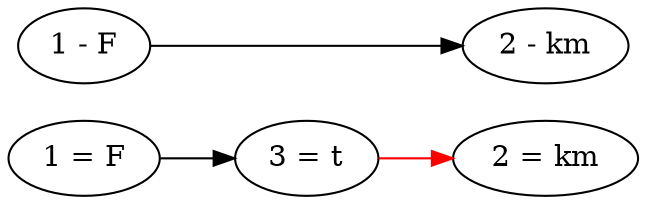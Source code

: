 digraph parallel_chain_04 {


  # Weirdly, if you specify horizontal direction, you
  #   have to put the new nodes before the old nodes.
  rankdir="LR";


  # New node relations.
  "1 = F" -> "3 = t"
  "3 = t" -> "2 = km"  [color = red]


  # Old node relations.
  "1 - F" -> "2 - km"


  # Just a visual thing.
  # Make the nodes with the same ID show in the same position.
  { rank=same; "1 - F";  "1 = F"; }
  { rank=same; "2 - km"; "2 = km"; }


}
